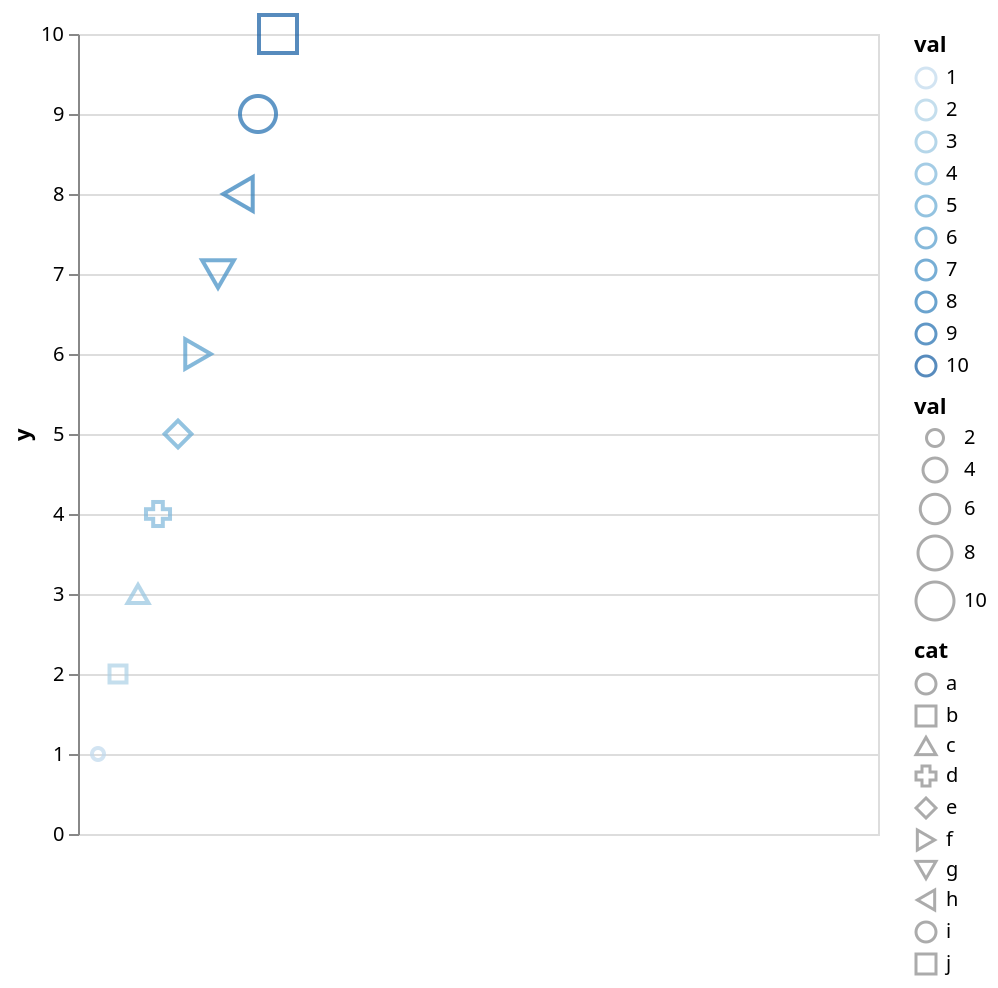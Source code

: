 {
  "$schema": "https://vega.github.io/schema/vega-lite/v5.json",
  "data": {
    "values": [
      {
        "cat": "a",
        "val": 1,
        "x": 10,
        "y": 1
      },
      {
        "cat": "b",
        "val": 2,
        "x": 20,
        "y": 2
      },
      {
        "cat": "c",
        "val": 3,
        "x": 30,
        "y": 3
      },
      {
        "cat": "d",
        "val": 4,
        "x": 40,
        "y": 4
      },
      {
        "cat": "e",
        "val": 5,
        "x": 50,
        "y": 5
      },
      {
        "cat": "f",
        "val": 6,
        "x": 60,
        "y": 6
      },
      {
        "cat": "g",
        "val": 7,
        "x": 70,
        "y": 7
      },
      {
        "cat": "h",
        "val": 8,
        "x": 80,
        "y": 8
      },
      {
        "cat": "i",
        "val": 9,
        "x": 90,
        "y": 9
      },
      {
        "cat": "j",
        "val": 10,
        "x": 100,
        "y": 10
      }
    ]
  },
  "encoding": {
    "color": {
      "field": "val",
      "type": "ordinal"
    },
    "shape": {
      "field": "cat",
      "type": "nominal"
    },
    "size": {
      "field": "val",
      "type": "quantitative"
    },
    "x": {
      "field": "x",
      "scale": null,
      "type": "quantitative"
    },
    "y": {
      "field": "y",
      "type": "quantitative"
    }
  },
  "height": 400,
  "mark": "point",
  "width": 400
}